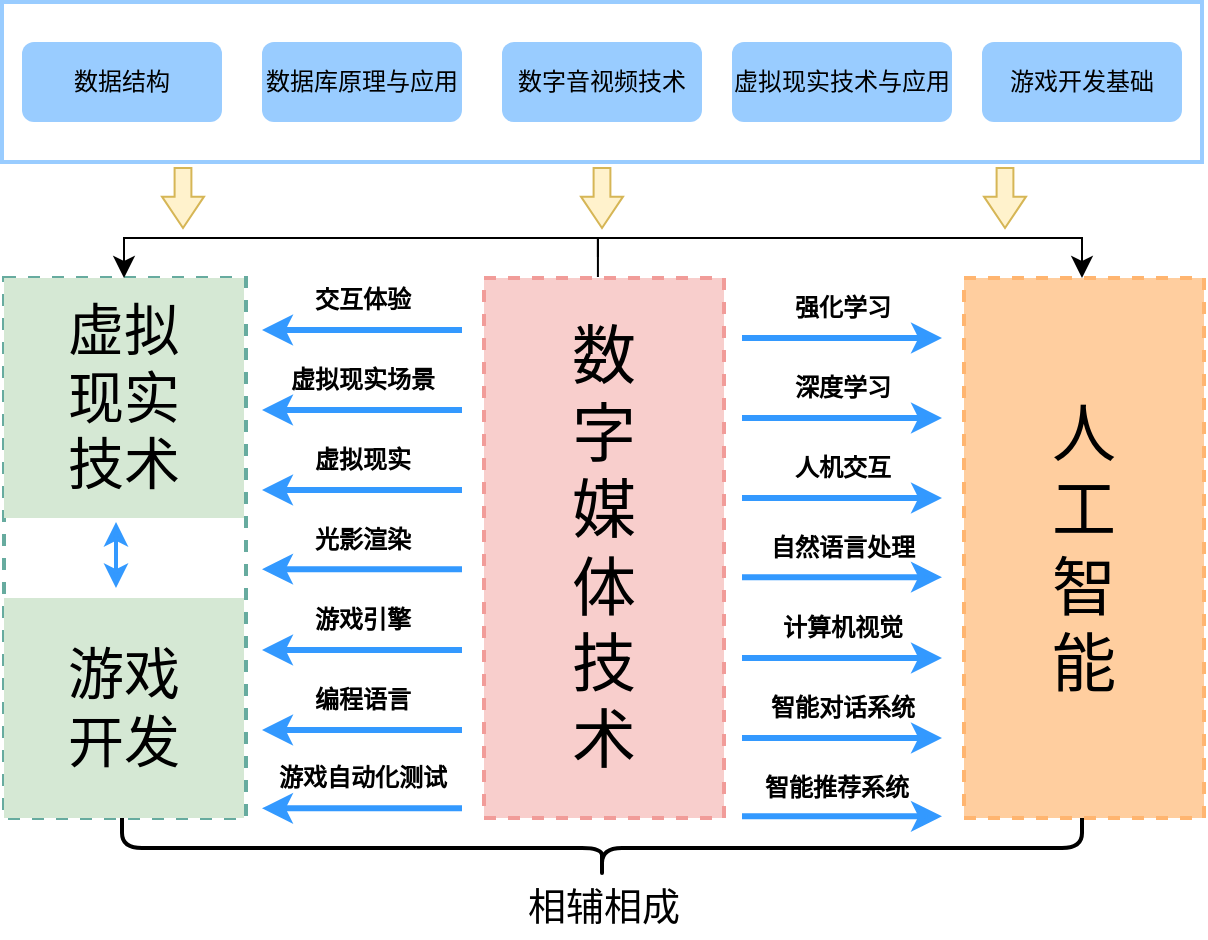 <mxfile version="25.0.1">
  <diagram name="第 1 页" id="7bzqy5_4VvPfCLiXi_A4">
    <mxGraphModel dx="875" dy="544" grid="1" gridSize="10" guides="1" tooltips="1" connect="1" arrows="1" fold="1" page="1" pageScale="1" pageWidth="827" pageHeight="1169" background="none" math="0" shadow="0">
      <root>
        <mxCell id="0" />
        <mxCell id="1" parent="0" />
        <mxCell id="kQwP7nP4GbzU0UcVtU4i-76" value="" style="rounded=0;whiteSpace=wrap;html=1;dashed=1;strokeWidth=2;strokeColor=#67AB9F;" vertex="1" parent="1">
          <mxGeometry x="80" y="240" width="121" height="270" as="geometry" />
        </mxCell>
        <mxCell id="kQwP7nP4GbzU0UcVtU4i-1" value="" style="rounded=0;whiteSpace=wrap;html=1;fillColor=none;strokeColor=#99CCFF;strokeWidth=2;" vertex="1" parent="1">
          <mxGeometry x="79" y="102" width="600" height="80" as="geometry" />
        </mxCell>
        <mxCell id="kQwP7nP4GbzU0UcVtU4i-2" value="数&lt;div&gt;字&lt;/div&gt;&lt;div&gt;媒&lt;/div&gt;&lt;div&gt;体&lt;/div&gt;&lt;div&gt;技&lt;/div&gt;&lt;div&gt;术&lt;/div&gt;" style="rounded=0;whiteSpace=wrap;html=1;strokeColor=#F19C99;strokeWidth=2;fontSize=32;fillColor=#f8cecc;dashed=1;" vertex="1" parent="1">
          <mxGeometry x="320" y="240" width="120" height="270" as="geometry" />
        </mxCell>
        <mxCell id="kQwP7nP4GbzU0UcVtU4i-4" value="人&lt;div&gt;工&lt;/div&gt;&lt;div&gt;智&lt;/div&gt;&lt;div&gt;能&lt;/div&gt;" style="rounded=0;whiteSpace=wrap;html=1;strokeColor=#FFB570;strokeWidth=2;fontSize=32;fillColor=#FFCE9F;dashed=1;" vertex="1" parent="1">
          <mxGeometry x="560" y="240" width="120" height="270" as="geometry" />
        </mxCell>
        <mxCell id="kQwP7nP4GbzU0UcVtU4i-5" value="数据结构" style="rounded=1;whiteSpace=wrap;html=1;fillColor=#99CCFF;strokeColor=none;" vertex="1" parent="1">
          <mxGeometry x="89" y="122" width="100" height="40" as="geometry" />
        </mxCell>
        <mxCell id="kQwP7nP4GbzU0UcVtU4i-6" value="数据库原理与应用" style="rounded=1;whiteSpace=wrap;html=1;fillColor=#99CCFF;strokeColor=none;" vertex="1" parent="1">
          <mxGeometry x="209" y="122" width="100" height="40" as="geometry" />
        </mxCell>
        <mxCell id="kQwP7nP4GbzU0UcVtU4i-7" value="数字音视频技术" style="rounded=1;whiteSpace=wrap;html=1;fillColor=#99CCFF;strokeColor=none;" vertex="1" parent="1">
          <mxGeometry x="329" y="122" width="100" height="40" as="geometry" />
        </mxCell>
        <mxCell id="kQwP7nP4GbzU0UcVtU4i-8" value="虚拟现实技术与应用" style="rounded=1;whiteSpace=wrap;html=1;strokeColor=none;fillColor=#99CCFF;" vertex="1" parent="1">
          <mxGeometry x="444" y="122" width="110" height="40" as="geometry" />
        </mxCell>
        <mxCell id="kQwP7nP4GbzU0UcVtU4i-9" value="游戏开发基础" style="rounded=1;whiteSpace=wrap;html=1;fillColor=#99CCFF;strokeColor=none;" vertex="1" parent="1">
          <mxGeometry x="569" y="122" width="100" height="40" as="geometry" />
        </mxCell>
        <mxCell id="kQwP7nP4GbzU0UcVtU4i-17" value="" style="endArrow=classic;html=1;rounded=0;strokeWidth=3;strokeColor=#3399FF;" edge="1" parent="1">
          <mxGeometry width="50" height="50" relative="1" as="geometry">
            <mxPoint x="309" y="266" as="sourcePoint" />
            <mxPoint x="209" y="266" as="targetPoint" />
          </mxGeometry>
        </mxCell>
        <mxCell id="kQwP7nP4GbzU0UcVtU4i-21" value="&lt;font&gt;虚拟&lt;/font&gt;&lt;div&gt;&lt;font&gt;现实&lt;/font&gt;&lt;/div&gt;&lt;div&gt;&lt;font&gt;技术&lt;/font&gt;&lt;/div&gt;" style="rounded=0;whiteSpace=wrap;html=1;fillColor=#d5e8d4;strokeColor=none;strokeWidth=1;fontSize=28;" vertex="1" parent="1">
          <mxGeometry x="80" y="240" width="120" height="120" as="geometry" />
        </mxCell>
        <mxCell id="kQwP7nP4GbzU0UcVtU4i-22" value="游戏&lt;div&gt;开发&lt;/div&gt;" style="rounded=0;whiteSpace=wrap;html=1;strokeColor=none;strokeWidth=2;fontSize=28;fillColor=#d5e8d4;" vertex="1" parent="1">
          <mxGeometry x="80" y="400" width="120" height="110" as="geometry" />
        </mxCell>
        <mxCell id="kQwP7nP4GbzU0UcVtU4i-25" value="" style="shape=curlyBracket;whiteSpace=wrap;html=1;rounded=1;flipH=1;labelPosition=right;verticalLabelPosition=middle;align=left;verticalAlign=middle;direction=north;strokeWidth=2;" vertex="1" parent="1">
          <mxGeometry x="139" y="510" width="480" height="30" as="geometry" />
        </mxCell>
        <mxCell id="kQwP7nP4GbzU0UcVtU4i-29" value="" style="edgeStyle=elbowEdgeStyle;elbow=vertical;endArrow=classic;html=1;curved=0;rounded=0;endSize=8;startSize=8;entryX=0.592;entryY=0.002;entryDx=0;entryDy=0;entryPerimeter=0;" edge="1" parent="1">
          <mxGeometry width="50" height="50" relative="1" as="geometry">
            <mxPoint x="376.96" y="239.46" as="sourcePoint" />
            <mxPoint x="619" y="240.0" as="targetPoint" />
            <Array as="points">
              <mxPoint x="500" y="220" />
              <mxPoint x="497.96" y="219.46" />
            </Array>
          </mxGeometry>
        </mxCell>
        <mxCell id="kQwP7nP4GbzU0UcVtU4i-30" value="" style="edgeStyle=elbowEdgeStyle;elbow=vertical;endArrow=classic;html=1;curved=0;rounded=0;endSize=8;startSize=8;entryX=0.5;entryY=0;entryDx=0;entryDy=0;" edge="1" parent="1" target="kQwP7nP4GbzU0UcVtU4i-21">
          <mxGeometry width="50" height="50" relative="1" as="geometry">
            <mxPoint x="376.96" y="229.46" as="sourcePoint" />
            <mxPoint x="619" y="230.0" as="targetPoint" />
            <Array as="points">
              <mxPoint x="270" y="220" />
            </Array>
          </mxGeometry>
        </mxCell>
        <mxCell id="kQwP7nP4GbzU0UcVtU4i-32" value="交互体验" style="text;html=1;align=center;verticalAlign=middle;resizable=0;points=[];autosize=1;strokeColor=none;fillColor=none;fontSize=12;fontStyle=1" vertex="1" parent="1">
          <mxGeometry x="224" y="236" width="70" height="30" as="geometry" />
        </mxCell>
        <mxCell id="kQwP7nP4GbzU0UcVtU4i-33" value="相辅相成" style="text;html=1;align=center;verticalAlign=middle;whiteSpace=wrap;rounded=0;fontSize=19;" vertex="1" parent="1">
          <mxGeometry x="327" y="540" width="106" height="30" as="geometry" />
        </mxCell>
        <mxCell id="kQwP7nP4GbzU0UcVtU4i-34" value="" style="endArrow=classic;html=1;rounded=0;strokeWidth=3;strokeColor=#3399FF;" edge="1" parent="1">
          <mxGeometry width="50" height="50" relative="1" as="geometry">
            <mxPoint x="309" y="306" as="sourcePoint" />
            <mxPoint x="209" y="306" as="targetPoint" />
          </mxGeometry>
        </mxCell>
        <mxCell id="kQwP7nP4GbzU0UcVtU4i-35" value="虚拟现实场景" style="text;html=1;align=center;verticalAlign=middle;resizable=0;points=[];autosize=1;strokeColor=none;fillColor=none;fontSize=12;fontStyle=1" vertex="1" parent="1">
          <mxGeometry x="209" y="276" width="100" height="30" as="geometry" />
        </mxCell>
        <mxCell id="kQwP7nP4GbzU0UcVtU4i-36" value="" style="endArrow=classic;html=1;rounded=0;strokeWidth=3;strokeColor=#3399FF;" edge="1" parent="1">
          <mxGeometry width="50" height="50" relative="1" as="geometry">
            <mxPoint x="309" y="346" as="sourcePoint" />
            <mxPoint x="209" y="346" as="targetPoint" />
          </mxGeometry>
        </mxCell>
        <mxCell id="kQwP7nP4GbzU0UcVtU4i-37" value="虚拟现实" style="text;html=1;align=center;verticalAlign=middle;resizable=0;points=[];autosize=1;strokeColor=none;fillColor=none;fontSize=12;fontStyle=1" vertex="1" parent="1">
          <mxGeometry x="224" y="316" width="70" height="30" as="geometry" />
        </mxCell>
        <mxCell id="kQwP7nP4GbzU0UcVtU4i-38" value="" style="endArrow=classic;html=1;rounded=0;strokeWidth=3;strokeColor=#3399FF;" edge="1" parent="1">
          <mxGeometry width="50" height="50" relative="1" as="geometry">
            <mxPoint x="309" y="385.58" as="sourcePoint" />
            <mxPoint x="209" y="385.58" as="targetPoint" />
          </mxGeometry>
        </mxCell>
        <mxCell id="kQwP7nP4GbzU0UcVtU4i-39" value="光影渲染" style="text;html=1;align=center;verticalAlign=middle;resizable=0;points=[];autosize=1;strokeColor=none;fillColor=none;fontSize=12;fontStyle=1" vertex="1" parent="1">
          <mxGeometry x="224" y="355.58" width="70" height="30" as="geometry" />
        </mxCell>
        <mxCell id="kQwP7nP4GbzU0UcVtU4i-40" value="" style="endArrow=classic;html=1;rounded=0;strokeWidth=3;strokeColor=#3399FF;" edge="1" parent="1">
          <mxGeometry width="50" height="50" relative="1" as="geometry">
            <mxPoint x="309" y="426" as="sourcePoint" />
            <mxPoint x="209" y="426" as="targetPoint" />
          </mxGeometry>
        </mxCell>
        <mxCell id="kQwP7nP4GbzU0UcVtU4i-41" value="游戏引擎" style="text;html=1;align=center;verticalAlign=middle;resizable=0;points=[];autosize=1;strokeColor=none;fillColor=none;fontSize=12;fontStyle=1" vertex="1" parent="1">
          <mxGeometry x="224" y="396" width="70" height="30" as="geometry" />
        </mxCell>
        <mxCell id="kQwP7nP4GbzU0UcVtU4i-42" value="" style="endArrow=classic;html=1;rounded=0;strokeWidth=3;strokeColor=#3399FF;" edge="1" parent="1">
          <mxGeometry width="50" height="50" relative="1" as="geometry">
            <mxPoint x="309" y="466" as="sourcePoint" />
            <mxPoint x="209" y="466" as="targetPoint" />
          </mxGeometry>
        </mxCell>
        <mxCell id="kQwP7nP4GbzU0UcVtU4i-43" value="编程语言" style="text;html=1;align=center;verticalAlign=middle;resizable=0;points=[];autosize=1;strokeColor=none;fillColor=none;fontSize=12;fontStyle=1" vertex="1" parent="1">
          <mxGeometry x="224" y="436" width="70" height="30" as="geometry" />
        </mxCell>
        <mxCell id="kQwP7nP4GbzU0UcVtU4i-44" value="" style="endArrow=classic;html=1;rounded=0;strokeWidth=3;strokeColor=#3399FF;" edge="1" parent="1">
          <mxGeometry width="50" height="50" relative="1" as="geometry">
            <mxPoint x="309" y="505.17" as="sourcePoint" />
            <mxPoint x="209" y="505.17" as="targetPoint" />
          </mxGeometry>
        </mxCell>
        <mxCell id="kQwP7nP4GbzU0UcVtU4i-45" value="游戏自动化测试" style="text;html=1;align=center;verticalAlign=middle;resizable=0;points=[];autosize=1;strokeColor=none;fillColor=none;fontSize=12;fontStyle=1" vertex="1" parent="1">
          <mxGeometry x="204" y="475.17" width="110" height="30" as="geometry" />
        </mxCell>
        <mxCell id="kQwP7nP4GbzU0UcVtU4i-53" value="" style="html=1;shadow=0;dashed=0;align=center;verticalAlign=middle;shape=mxgraph.arrows2.arrow;dy=0.6;dx=15.67;direction=south;notch=0;fillColor=#fff2cc;strokeColor=#d6b656;" vertex="1" parent="1">
          <mxGeometry x="159" y="185" width="21" height="30" as="geometry" />
        </mxCell>
        <mxCell id="kQwP7nP4GbzU0UcVtU4i-54" value="" style="html=1;shadow=0;dashed=0;align=center;verticalAlign=middle;shape=mxgraph.arrows2.arrow;dy=0.6;dx=15.67;direction=south;notch=0;fillColor=#fff2cc;strokeColor=#d6b656;" vertex="1" parent="1">
          <mxGeometry x="368.5" y="185" width="21" height="30" as="geometry" />
        </mxCell>
        <mxCell id="kQwP7nP4GbzU0UcVtU4i-55" value="" style="html=1;shadow=0;dashed=0;align=center;verticalAlign=middle;shape=mxgraph.arrows2.arrow;dy=0.6;dx=15.67;direction=south;notch=0;fillColor=#fff2cc;strokeColor=#d6b656;" vertex="1" parent="1">
          <mxGeometry x="570" y="185" width="21" height="30" as="geometry" />
        </mxCell>
        <mxCell id="kQwP7nP4GbzU0UcVtU4i-58" value="" style="endArrow=classic;html=1;rounded=0;strokeWidth=3;strokeColor=#3399FF;" edge="1" parent="1">
          <mxGeometry width="50" height="50" relative="1" as="geometry">
            <mxPoint x="449" y="270" as="sourcePoint" />
            <mxPoint x="549" y="270" as="targetPoint" />
          </mxGeometry>
        </mxCell>
        <mxCell id="kQwP7nP4GbzU0UcVtU4i-59" value="强化学习" style="text;html=1;align=center;verticalAlign=middle;resizable=0;points=[];autosize=1;strokeColor=none;fillColor=none;fontSize=12;fontStyle=1" vertex="1" parent="1">
          <mxGeometry x="464" y="240" width="70" height="30" as="geometry" />
        </mxCell>
        <mxCell id="kQwP7nP4GbzU0UcVtU4i-60" value="" style="endArrow=classic;html=1;rounded=0;strokeWidth=3;strokeColor=#3399FF;" edge="1" parent="1">
          <mxGeometry width="50" height="50" relative="1" as="geometry">
            <mxPoint x="449" y="310" as="sourcePoint" />
            <mxPoint x="549" y="310" as="targetPoint" />
          </mxGeometry>
        </mxCell>
        <mxCell id="kQwP7nP4GbzU0UcVtU4i-61" value="深度学习" style="text;html=1;align=center;verticalAlign=middle;resizable=0;points=[];autosize=1;strokeColor=none;fillColor=none;fontSize=12;fontStyle=1" vertex="1" parent="1">
          <mxGeometry x="464" y="280" width="70" height="30" as="geometry" />
        </mxCell>
        <mxCell id="kQwP7nP4GbzU0UcVtU4i-62" value="" style="endArrow=classic;html=1;rounded=0;strokeWidth=3;strokeColor=#3399FF;" edge="1" parent="1">
          <mxGeometry width="50" height="50" relative="1" as="geometry">
            <mxPoint x="449" y="350" as="sourcePoint" />
            <mxPoint x="549" y="350" as="targetPoint" />
          </mxGeometry>
        </mxCell>
        <mxCell id="kQwP7nP4GbzU0UcVtU4i-63" value="人机交互" style="text;html=1;align=center;verticalAlign=middle;resizable=0;points=[];autosize=1;strokeColor=none;fillColor=none;fontSize=12;fontStyle=1" vertex="1" parent="1">
          <mxGeometry x="464" y="320" width="70" height="30" as="geometry" />
        </mxCell>
        <mxCell id="kQwP7nP4GbzU0UcVtU4i-64" value="" style="endArrow=classic;html=1;rounded=0;strokeWidth=3;strokeColor=#3399FF;" edge="1" parent="1">
          <mxGeometry width="50" height="50" relative="1" as="geometry">
            <mxPoint x="449" y="389.58" as="sourcePoint" />
            <mxPoint x="549" y="389.58" as="targetPoint" />
          </mxGeometry>
        </mxCell>
        <mxCell id="kQwP7nP4GbzU0UcVtU4i-65" value="自然语言处理" style="text;html=1;align=center;verticalAlign=middle;resizable=0;points=[];autosize=1;strokeColor=none;fillColor=none;fontSize=12;fontStyle=1" vertex="1" parent="1">
          <mxGeometry x="449" y="359.58" width="100" height="30" as="geometry" />
        </mxCell>
        <mxCell id="kQwP7nP4GbzU0UcVtU4i-66" value="" style="endArrow=classic;html=1;rounded=0;strokeWidth=3;strokeColor=#3399FF;" edge="1" parent="1">
          <mxGeometry width="50" height="50" relative="1" as="geometry">
            <mxPoint x="449" y="430" as="sourcePoint" />
            <mxPoint x="549" y="430" as="targetPoint" />
          </mxGeometry>
        </mxCell>
        <mxCell id="kQwP7nP4GbzU0UcVtU4i-67" value="计算机视觉" style="text;html=1;align=center;verticalAlign=middle;resizable=0;points=[];autosize=1;strokeColor=none;fillColor=none;fontSize=12;fontStyle=1" vertex="1" parent="1">
          <mxGeometry x="459" y="400" width="80" height="30" as="geometry" />
        </mxCell>
        <mxCell id="kQwP7nP4GbzU0UcVtU4i-68" value="" style="endArrow=classic;html=1;rounded=0;strokeWidth=3;strokeColor=#3399FF;" edge="1" parent="1">
          <mxGeometry width="50" height="50" relative="1" as="geometry">
            <mxPoint x="449" y="470" as="sourcePoint" />
            <mxPoint x="549" y="470" as="targetPoint" />
          </mxGeometry>
        </mxCell>
        <mxCell id="kQwP7nP4GbzU0UcVtU4i-69" value="智能对话系统" style="text;html=1;align=center;verticalAlign=middle;resizable=0;points=[];autosize=1;strokeColor=none;fillColor=none;fontSize=12;fontStyle=1" vertex="1" parent="1">
          <mxGeometry x="449" y="440" width="100" height="30" as="geometry" />
        </mxCell>
        <mxCell id="kQwP7nP4GbzU0UcVtU4i-70" value="" style="endArrow=classic;html=1;rounded=0;strokeWidth=3;strokeColor=#3399FF;" edge="1" parent="1">
          <mxGeometry width="50" height="50" relative="1" as="geometry">
            <mxPoint x="449" y="509.17" as="sourcePoint" />
            <mxPoint x="549" y="509.17" as="targetPoint" />
          </mxGeometry>
        </mxCell>
        <mxCell id="kQwP7nP4GbzU0UcVtU4i-71" value="智能推荐系统" style="text;html=1;align=center;verticalAlign=middle;resizable=0;points=[];autosize=1;strokeColor=none;fillColor=none;fontSize=12;fontStyle=1" vertex="1" parent="1">
          <mxGeometry x="446" y="480.0" width="100" height="30" as="geometry" />
        </mxCell>
        <mxCell id="kQwP7nP4GbzU0UcVtU4i-75" value="" style="endArrow=classic;startArrow=classic;html=1;rounded=0;strokeWidth=2;strokeColor=#3399FF;" edge="1" parent="1">
          <mxGeometry width="50" height="50" relative="1" as="geometry">
            <mxPoint x="136" y="362" as="sourcePoint" />
            <mxPoint x="136" y="395" as="targetPoint" />
          </mxGeometry>
        </mxCell>
      </root>
    </mxGraphModel>
  </diagram>
</mxfile>
